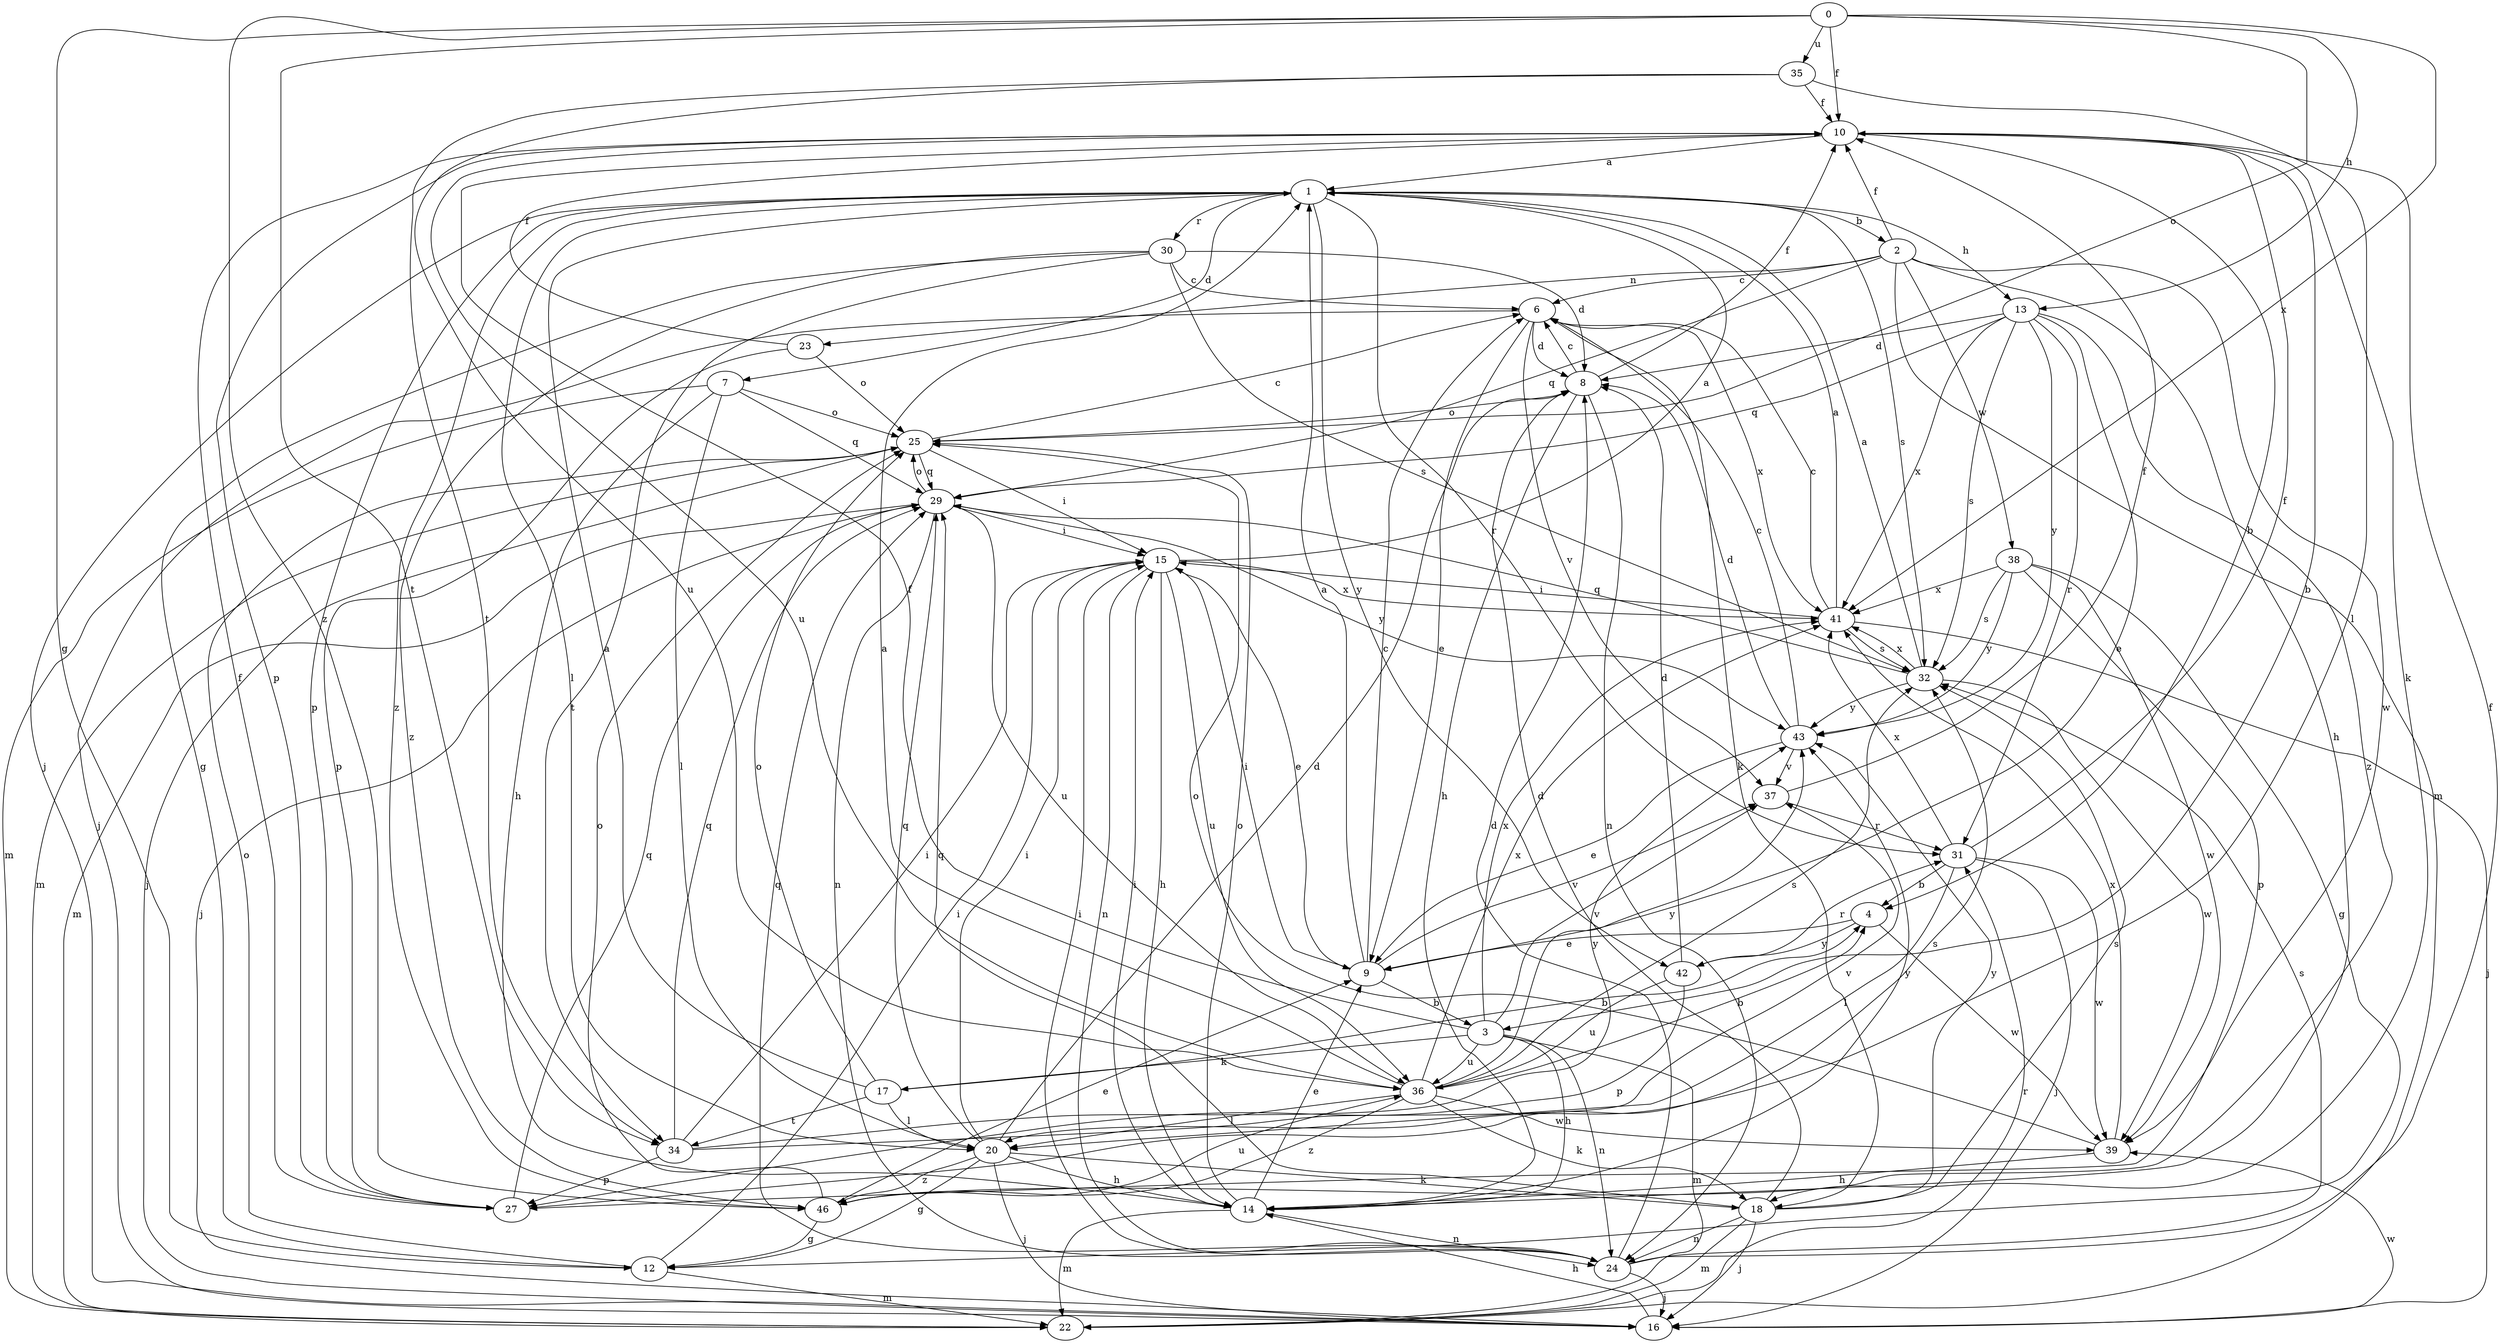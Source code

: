 strict digraph  {
0;
1;
2;
3;
4;
6;
7;
8;
9;
10;
12;
13;
14;
15;
16;
17;
18;
20;
22;
23;
24;
25;
27;
29;
30;
31;
32;
34;
35;
36;
37;
38;
39;
41;
42;
43;
46;
0 -> 10  [label=f];
0 -> 12  [label=g];
0 -> 13  [label=h];
0 -> 25  [label=o];
0 -> 34  [label=t];
0 -> 35  [label=u];
0 -> 41  [label=x];
0 -> 46  [label=z];
1 -> 2  [label=b];
1 -> 7  [label=d];
1 -> 13  [label=h];
1 -> 16  [label=j];
1 -> 20  [label=l];
1 -> 27  [label=p];
1 -> 30  [label=r];
1 -> 31  [label=r];
1 -> 32  [label=s];
1 -> 42  [label=y];
1 -> 46  [label=z];
2 -> 6  [label=c];
2 -> 10  [label=f];
2 -> 14  [label=h];
2 -> 22  [label=m];
2 -> 23  [label=n];
2 -> 29  [label=q];
2 -> 38  [label=w];
2 -> 39  [label=w];
3 -> 10  [label=f];
3 -> 14  [label=h];
3 -> 17  [label=k];
3 -> 22  [label=m];
3 -> 24  [label=n];
3 -> 36  [label=u];
3 -> 37  [label=v];
3 -> 41  [label=x];
4 -> 9  [label=e];
4 -> 39  [label=w];
4 -> 42  [label=y];
6 -> 8  [label=d];
6 -> 9  [label=e];
6 -> 16  [label=j];
6 -> 18  [label=k];
6 -> 37  [label=v];
6 -> 41  [label=x];
7 -> 14  [label=h];
7 -> 20  [label=l];
7 -> 22  [label=m];
7 -> 25  [label=o];
7 -> 29  [label=q];
8 -> 6  [label=c];
8 -> 10  [label=f];
8 -> 14  [label=h];
8 -> 24  [label=n];
8 -> 25  [label=o];
9 -> 1  [label=a];
9 -> 3  [label=b];
9 -> 6  [label=c];
9 -> 15  [label=i];
9 -> 37  [label=v];
10 -> 1  [label=a];
10 -> 3  [label=b];
10 -> 4  [label=b];
10 -> 18  [label=k];
10 -> 27  [label=p];
10 -> 36  [label=u];
12 -> 15  [label=i];
12 -> 22  [label=m];
12 -> 25  [label=o];
13 -> 8  [label=d];
13 -> 9  [label=e];
13 -> 29  [label=q];
13 -> 31  [label=r];
13 -> 32  [label=s];
13 -> 41  [label=x];
13 -> 43  [label=y];
13 -> 46  [label=z];
14 -> 9  [label=e];
14 -> 15  [label=i];
14 -> 22  [label=m];
14 -> 24  [label=n];
14 -> 25  [label=o];
14 -> 43  [label=y];
15 -> 1  [label=a];
15 -> 9  [label=e];
15 -> 14  [label=h];
15 -> 24  [label=n];
15 -> 36  [label=u];
15 -> 41  [label=x];
16 -> 14  [label=h];
16 -> 39  [label=w];
17 -> 1  [label=a];
17 -> 4  [label=b];
17 -> 20  [label=l];
17 -> 25  [label=o];
17 -> 34  [label=t];
18 -> 8  [label=d];
18 -> 16  [label=j];
18 -> 22  [label=m];
18 -> 24  [label=n];
18 -> 29  [label=q];
18 -> 32  [label=s];
18 -> 43  [label=y];
20 -> 8  [label=d];
20 -> 12  [label=g];
20 -> 14  [label=h];
20 -> 15  [label=i];
20 -> 16  [label=j];
20 -> 18  [label=k];
20 -> 29  [label=q];
20 -> 46  [label=z];
22 -> 31  [label=r];
23 -> 10  [label=f];
23 -> 25  [label=o];
23 -> 27  [label=p];
24 -> 8  [label=d];
24 -> 10  [label=f];
24 -> 15  [label=i];
24 -> 16  [label=j];
24 -> 29  [label=q];
24 -> 32  [label=s];
25 -> 6  [label=c];
25 -> 15  [label=i];
25 -> 16  [label=j];
25 -> 22  [label=m];
25 -> 29  [label=q];
27 -> 10  [label=f];
27 -> 29  [label=q];
27 -> 32  [label=s];
29 -> 15  [label=i];
29 -> 16  [label=j];
29 -> 22  [label=m];
29 -> 24  [label=n];
29 -> 25  [label=o];
29 -> 36  [label=u];
29 -> 43  [label=y];
30 -> 6  [label=c];
30 -> 8  [label=d];
30 -> 12  [label=g];
30 -> 32  [label=s];
30 -> 34  [label=t];
30 -> 46  [label=z];
31 -> 4  [label=b];
31 -> 10  [label=f];
31 -> 16  [label=j];
31 -> 20  [label=l];
31 -> 39  [label=w];
31 -> 41  [label=x];
32 -> 1  [label=a];
32 -> 29  [label=q];
32 -> 39  [label=w];
32 -> 41  [label=x];
32 -> 43  [label=y];
34 -> 15  [label=i];
34 -> 27  [label=p];
34 -> 29  [label=q];
34 -> 37  [label=v];
34 -> 43  [label=y];
35 -> 10  [label=f];
35 -> 20  [label=l];
35 -> 34  [label=t];
35 -> 36  [label=u];
36 -> 1  [label=a];
36 -> 4  [label=b];
36 -> 18  [label=k];
36 -> 20  [label=l];
36 -> 32  [label=s];
36 -> 39  [label=w];
36 -> 41  [label=x];
36 -> 43  [label=y];
36 -> 46  [label=z];
37 -> 10  [label=f];
37 -> 31  [label=r];
38 -> 12  [label=g];
38 -> 27  [label=p];
38 -> 32  [label=s];
38 -> 39  [label=w];
38 -> 41  [label=x];
38 -> 43  [label=y];
39 -> 14  [label=h];
39 -> 25  [label=o];
39 -> 41  [label=x];
41 -> 1  [label=a];
41 -> 6  [label=c];
41 -> 15  [label=i];
41 -> 16  [label=j];
41 -> 32  [label=s];
42 -> 8  [label=d];
42 -> 27  [label=p];
42 -> 31  [label=r];
42 -> 36  [label=u];
43 -> 6  [label=c];
43 -> 8  [label=d];
43 -> 9  [label=e];
43 -> 37  [label=v];
46 -> 9  [label=e];
46 -> 12  [label=g];
46 -> 25  [label=o];
46 -> 36  [label=u];
}
